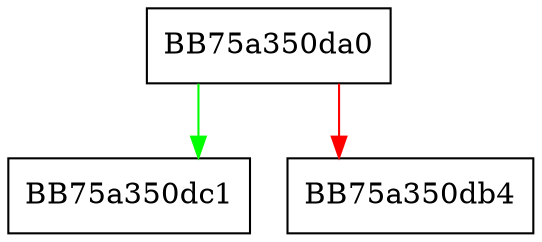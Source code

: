 digraph _Check_grow_by_1 {
  node [shape="box"];
  graph [splines=ortho];
  BB75a350da0 -> BB75a350dc1 [color="green"];
  BB75a350da0 -> BB75a350db4 [color="red"];
}